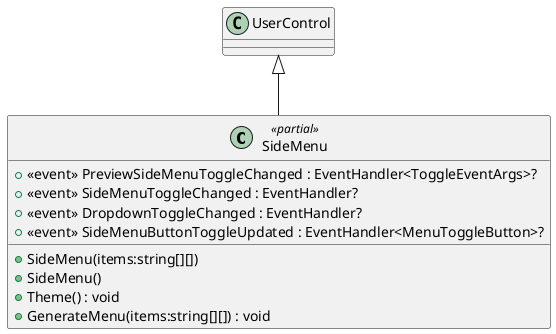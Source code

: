 @startuml
class SideMenu <<partial>> {
    + SideMenu(items:string[][])
    +  <<event>> PreviewSideMenuToggleChanged : EventHandler<ToggleEventArgs>? 
    +  <<event>> SideMenuToggleChanged : EventHandler? 
    +  <<event>> DropdownToggleChanged : EventHandler? 
    +  <<event>> SideMenuButtonToggleUpdated : EventHandler<MenuToggleButton>? 
    + SideMenu()
    + Theme() : void
    + GenerateMenu(items:string[][]) : void
}
UserControl <|-- SideMenu
@enduml
